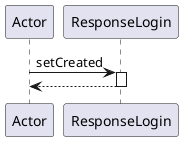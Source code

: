 @startuml
participant Actor
Actor -> ResponseLogin : setCreated
activate ResponseLogin
return
@enduml